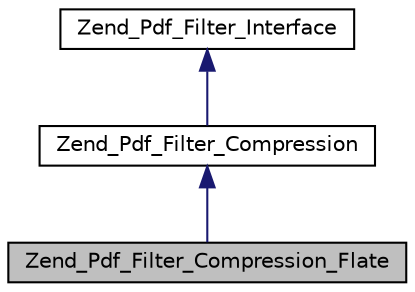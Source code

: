 digraph G
{
  edge [fontname="Helvetica",fontsize="10",labelfontname="Helvetica",labelfontsize="10"];
  node [fontname="Helvetica",fontsize="10",shape=record];
  Node1 [label="Zend_Pdf_Filter_Compression_Flate",height=0.2,width=0.4,color="black", fillcolor="grey75", style="filled" fontcolor="black"];
  Node2 -> Node1 [dir="back",color="midnightblue",fontsize="10",style="solid",fontname="Helvetica"];
  Node2 [label="Zend_Pdf_Filter_Compression",height=0.2,width=0.4,color="black", fillcolor="white", style="filled",URL="$class_zend___pdf___filter___compression.html"];
  Node3 -> Node2 [dir="back",color="midnightblue",fontsize="10",style="solid",fontname="Helvetica"];
  Node3 [label="Zend_Pdf_Filter_Interface",height=0.2,width=0.4,color="black", fillcolor="white", style="filled",URL="$interface_zend___pdf___filter___interface.html"];
}

